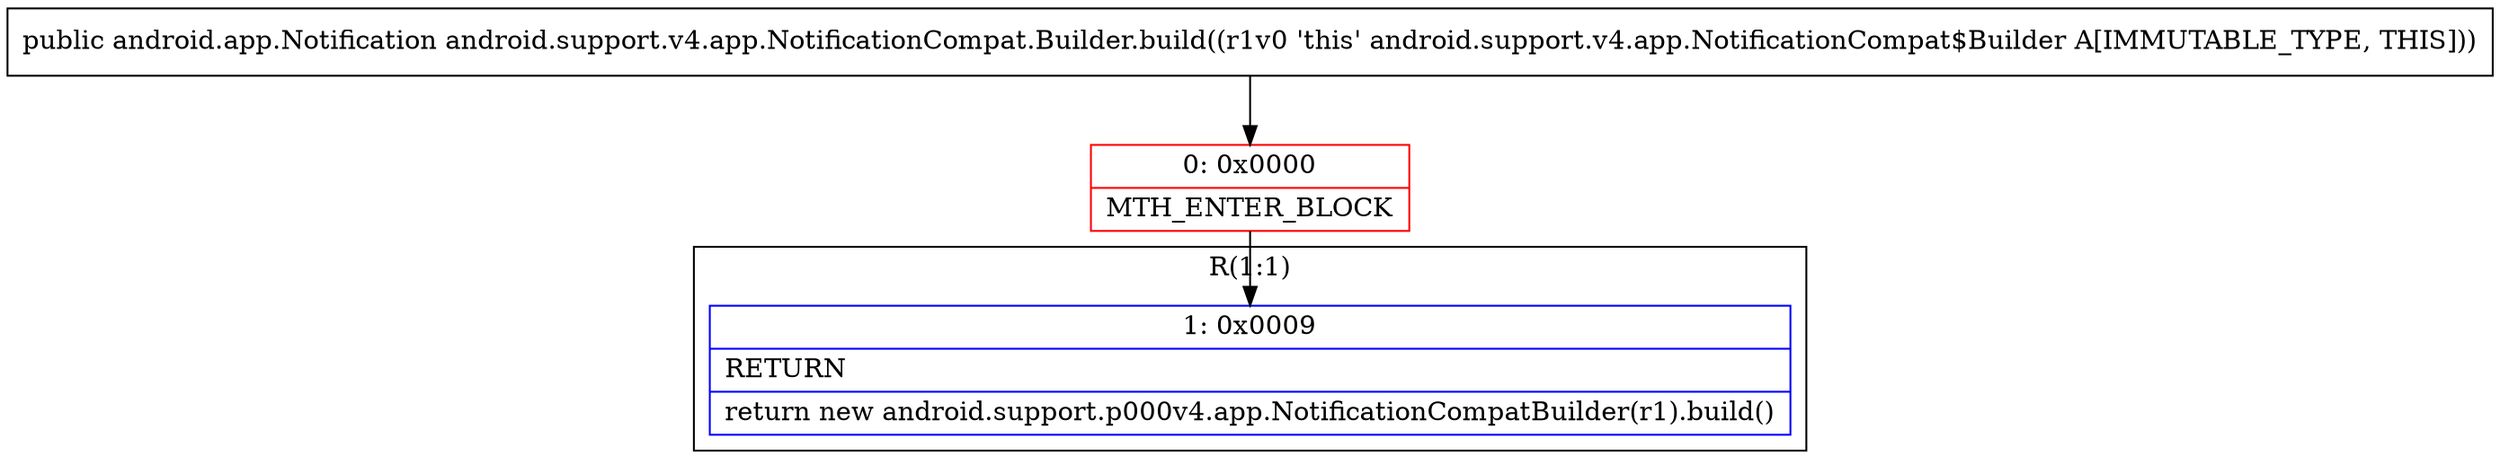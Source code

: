 digraph "CFG forandroid.support.v4.app.NotificationCompat.Builder.build()Landroid\/app\/Notification;" {
subgraph cluster_Region_1719607157 {
label = "R(1:1)";
node [shape=record,color=blue];
Node_1 [shape=record,label="{1\:\ 0x0009|RETURN\l|return new android.support.p000v4.app.NotificationCompatBuilder(r1).build()\l}"];
}
Node_0 [shape=record,color=red,label="{0\:\ 0x0000|MTH_ENTER_BLOCK\l}"];
MethodNode[shape=record,label="{public android.app.Notification android.support.v4.app.NotificationCompat.Builder.build((r1v0 'this' android.support.v4.app.NotificationCompat$Builder A[IMMUTABLE_TYPE, THIS])) }"];
MethodNode -> Node_0;
Node_0 -> Node_1;
}


